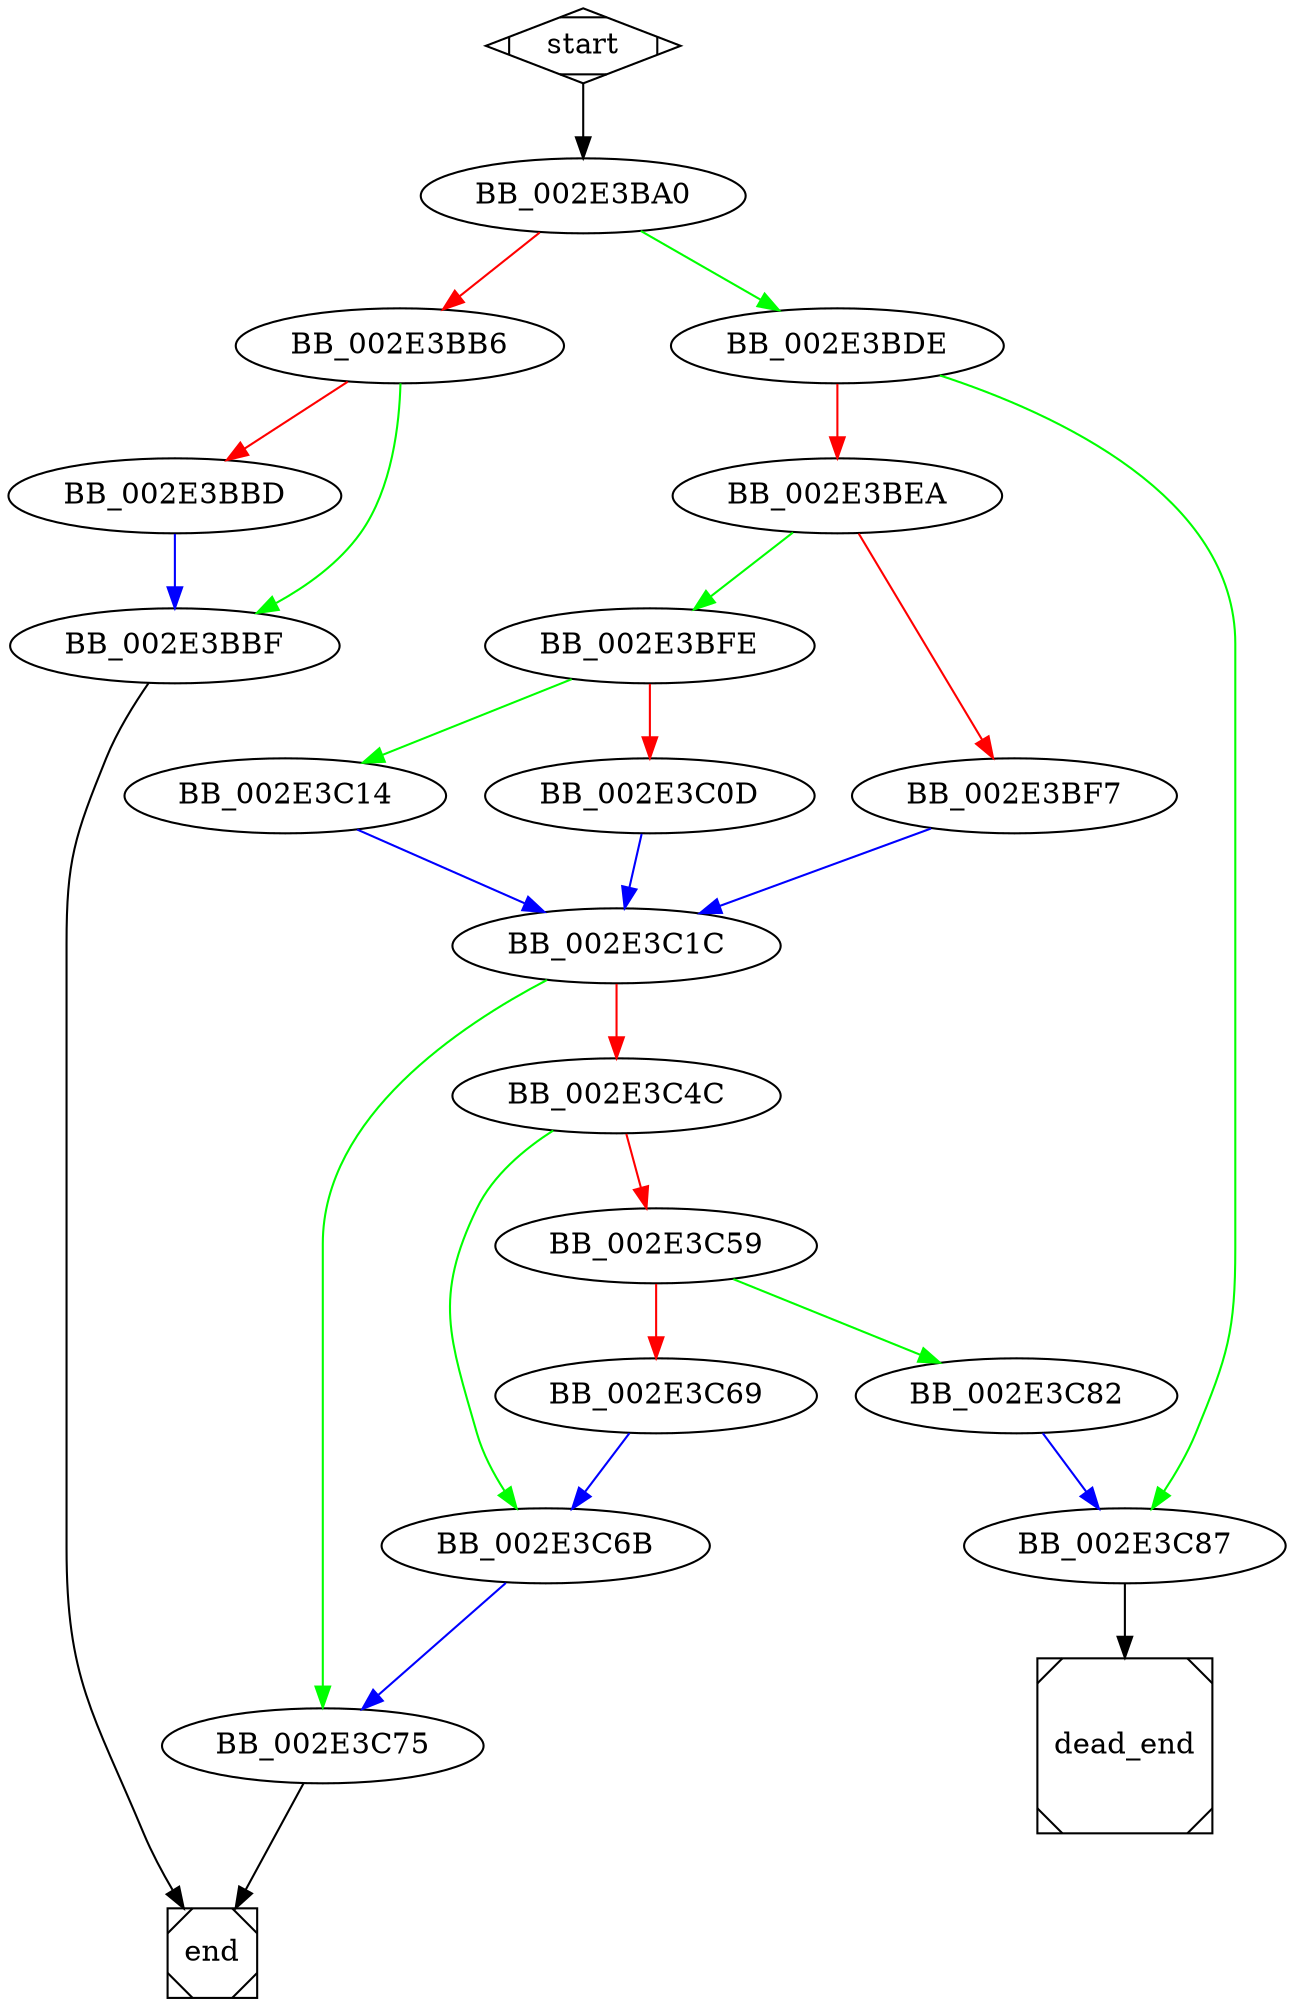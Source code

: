 digraph G {
  start -> BB_002E3BA0;

  BB_002E3BA0 -> BB_002E3BB6 [color=red];
  BB_002E3BA0 -> BB_002E3BDE [color=green];
  
  BB_002E3BB6 -> BB_002E3BBD [color=red];
  BB_002E3BB6 -> BB_002E3BBF [color=green];
  
  BB_002E3BBD -> BB_002E3BBF [color=blue];
  
  BB_002E3BBF -> end;
  
  BB_002E3BDE -> BB_002E3BEA [color=red];
  BB_002E3BDE -> BB_002E3C87 [color=green];
  
  BB_002E3BEA -> BB_002E3BF7 [color=red];
  BB_002E3BEA -> BB_002E3BFE [color=green];
  
  BB_002E3BF7 -> BB_002E3C1C [color=blue];
  
  BB_002E3BFE -> BB_002E3C0D [color=red];
  BB_002E3BFE -> BB_002E3C14 [color=green];
  
  BB_002E3C0D -> BB_002E3C1C [color=blue];
  
  BB_002E3C14 -> BB_002E3C1C [color=blue];
  
  BB_002E3C1C -> BB_002E3C4C [color=red];
  BB_002E3C1C -> BB_002E3C75 [color=green];
  
  BB_002E3C4C -> BB_002E3C59 [color=red];
  BB_002E3C4C -> BB_002E3C6B [color=green];
  
  BB_002E3C59 -> BB_002E3C69 [color=red];
  BB_002E3C59 -> BB_002E3C82 [color=green];
  
  BB_002E3C69 -> BB_002E3C6B [color=blue];
  
  BB_002E3C6B -> BB_002E3C75 [color=blue];
  
  BB_002E3C75 -> end;
  
  BB_002E3C82 -> BB_002E3C87 [color=blue];
  
  BB_002E3C87 -> dead_end;

  start [shape=Mdiamond];
  end [shape=Msquare];
  dead_end [shape=Msquare];
}
